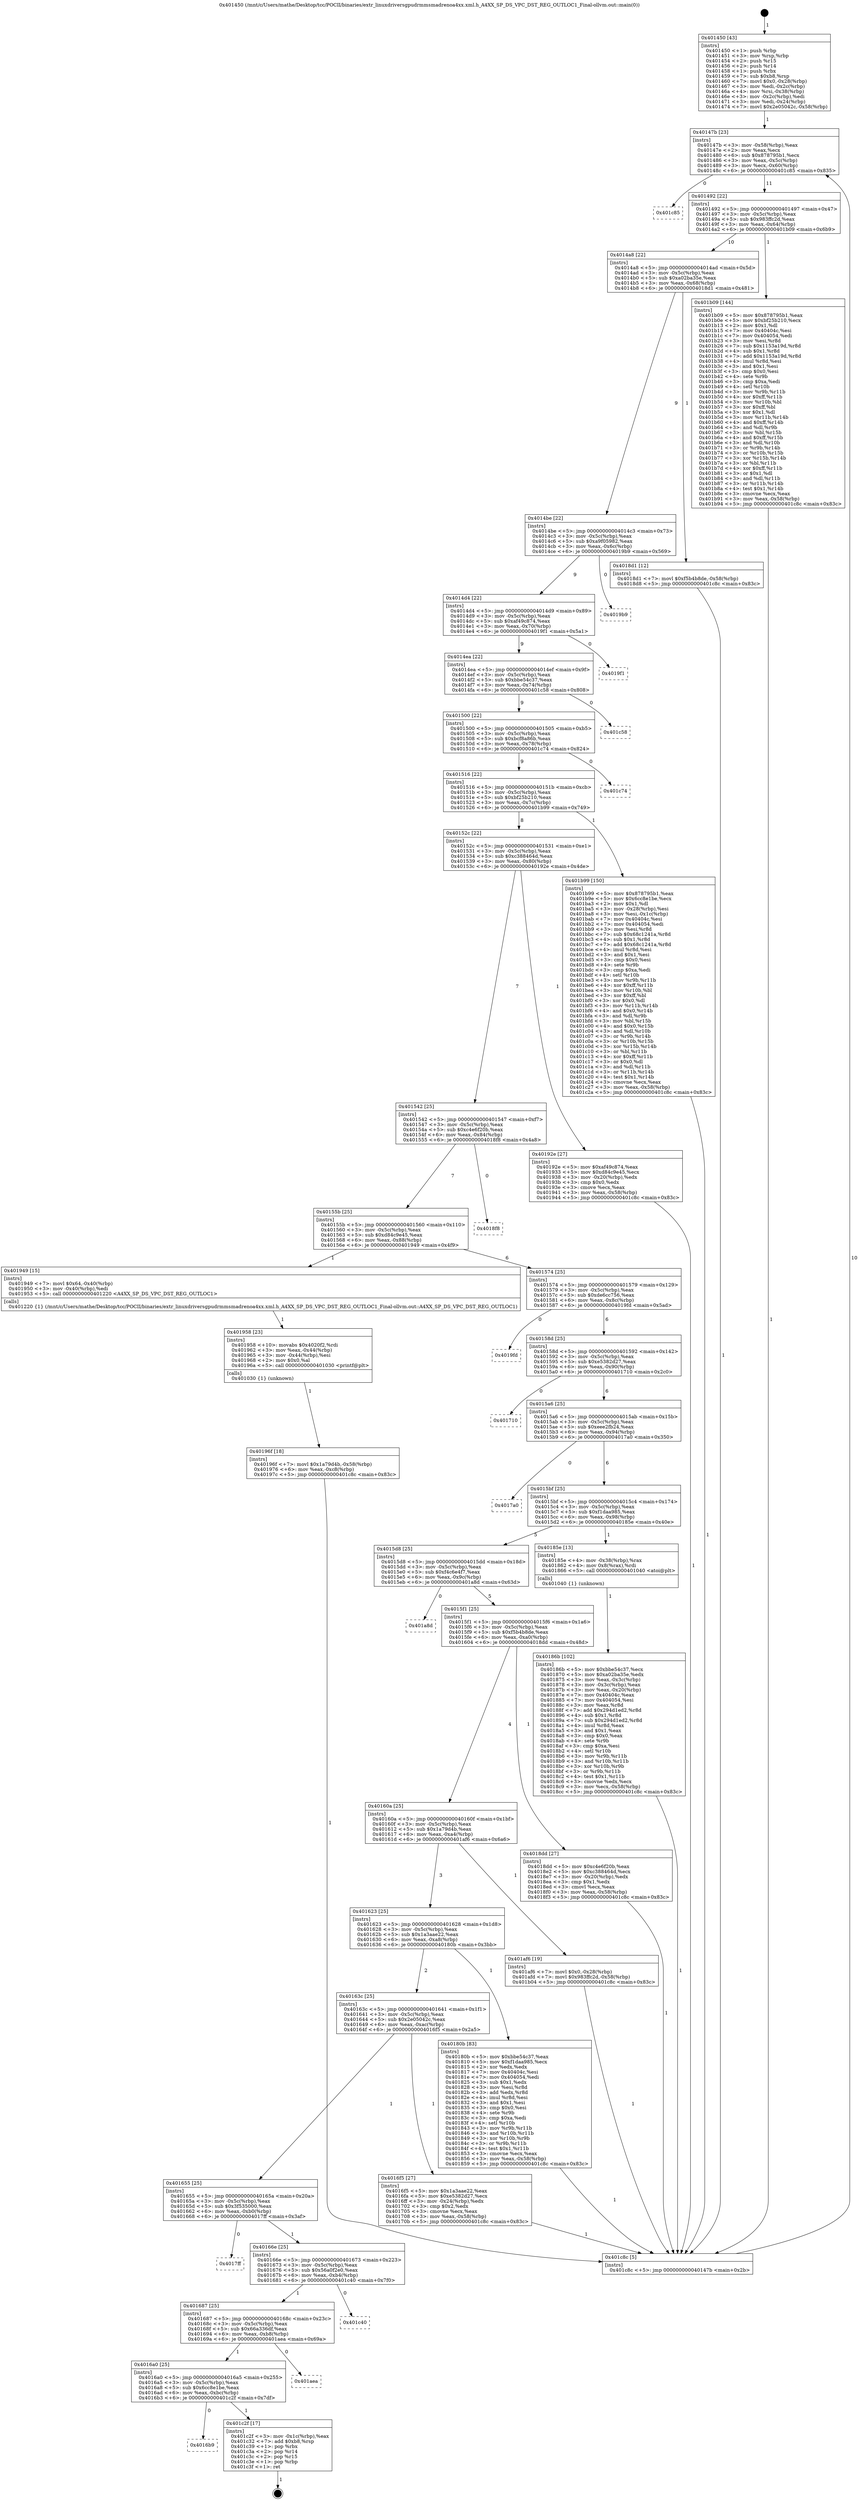 digraph "0x401450" {
  label = "0x401450 (/mnt/c/Users/mathe/Desktop/tcc/POCII/binaries/extr_linuxdriversgpudrmmsmadrenoa4xx.xml.h_A4XX_SP_DS_VPC_DST_REG_OUTLOC1_Final-ollvm.out::main(0))"
  labelloc = "t"
  node[shape=record]

  Entry [label="",width=0.3,height=0.3,shape=circle,fillcolor=black,style=filled]
  "0x40147b" [label="{
     0x40147b [23]\l
     | [instrs]\l
     &nbsp;&nbsp;0x40147b \<+3\>: mov -0x58(%rbp),%eax\l
     &nbsp;&nbsp;0x40147e \<+2\>: mov %eax,%ecx\l
     &nbsp;&nbsp;0x401480 \<+6\>: sub $0x878795b1,%ecx\l
     &nbsp;&nbsp;0x401486 \<+3\>: mov %eax,-0x5c(%rbp)\l
     &nbsp;&nbsp;0x401489 \<+3\>: mov %ecx,-0x60(%rbp)\l
     &nbsp;&nbsp;0x40148c \<+6\>: je 0000000000401c85 \<main+0x835\>\l
  }"]
  "0x401c85" [label="{
     0x401c85\l
  }", style=dashed]
  "0x401492" [label="{
     0x401492 [22]\l
     | [instrs]\l
     &nbsp;&nbsp;0x401492 \<+5\>: jmp 0000000000401497 \<main+0x47\>\l
     &nbsp;&nbsp;0x401497 \<+3\>: mov -0x5c(%rbp),%eax\l
     &nbsp;&nbsp;0x40149a \<+5\>: sub $0x983ffc2d,%eax\l
     &nbsp;&nbsp;0x40149f \<+3\>: mov %eax,-0x64(%rbp)\l
     &nbsp;&nbsp;0x4014a2 \<+6\>: je 0000000000401b09 \<main+0x6b9\>\l
  }"]
  Exit [label="",width=0.3,height=0.3,shape=circle,fillcolor=black,style=filled,peripheries=2]
  "0x401b09" [label="{
     0x401b09 [144]\l
     | [instrs]\l
     &nbsp;&nbsp;0x401b09 \<+5\>: mov $0x878795b1,%eax\l
     &nbsp;&nbsp;0x401b0e \<+5\>: mov $0xbf25b210,%ecx\l
     &nbsp;&nbsp;0x401b13 \<+2\>: mov $0x1,%dl\l
     &nbsp;&nbsp;0x401b15 \<+7\>: mov 0x40404c,%esi\l
     &nbsp;&nbsp;0x401b1c \<+7\>: mov 0x404054,%edi\l
     &nbsp;&nbsp;0x401b23 \<+3\>: mov %esi,%r8d\l
     &nbsp;&nbsp;0x401b26 \<+7\>: sub $0x1153a19d,%r8d\l
     &nbsp;&nbsp;0x401b2d \<+4\>: sub $0x1,%r8d\l
     &nbsp;&nbsp;0x401b31 \<+7\>: add $0x1153a19d,%r8d\l
     &nbsp;&nbsp;0x401b38 \<+4\>: imul %r8d,%esi\l
     &nbsp;&nbsp;0x401b3c \<+3\>: and $0x1,%esi\l
     &nbsp;&nbsp;0x401b3f \<+3\>: cmp $0x0,%esi\l
     &nbsp;&nbsp;0x401b42 \<+4\>: sete %r9b\l
     &nbsp;&nbsp;0x401b46 \<+3\>: cmp $0xa,%edi\l
     &nbsp;&nbsp;0x401b49 \<+4\>: setl %r10b\l
     &nbsp;&nbsp;0x401b4d \<+3\>: mov %r9b,%r11b\l
     &nbsp;&nbsp;0x401b50 \<+4\>: xor $0xff,%r11b\l
     &nbsp;&nbsp;0x401b54 \<+3\>: mov %r10b,%bl\l
     &nbsp;&nbsp;0x401b57 \<+3\>: xor $0xff,%bl\l
     &nbsp;&nbsp;0x401b5a \<+3\>: xor $0x1,%dl\l
     &nbsp;&nbsp;0x401b5d \<+3\>: mov %r11b,%r14b\l
     &nbsp;&nbsp;0x401b60 \<+4\>: and $0xff,%r14b\l
     &nbsp;&nbsp;0x401b64 \<+3\>: and %dl,%r9b\l
     &nbsp;&nbsp;0x401b67 \<+3\>: mov %bl,%r15b\l
     &nbsp;&nbsp;0x401b6a \<+4\>: and $0xff,%r15b\l
     &nbsp;&nbsp;0x401b6e \<+3\>: and %dl,%r10b\l
     &nbsp;&nbsp;0x401b71 \<+3\>: or %r9b,%r14b\l
     &nbsp;&nbsp;0x401b74 \<+3\>: or %r10b,%r15b\l
     &nbsp;&nbsp;0x401b77 \<+3\>: xor %r15b,%r14b\l
     &nbsp;&nbsp;0x401b7a \<+3\>: or %bl,%r11b\l
     &nbsp;&nbsp;0x401b7d \<+4\>: xor $0xff,%r11b\l
     &nbsp;&nbsp;0x401b81 \<+3\>: or $0x1,%dl\l
     &nbsp;&nbsp;0x401b84 \<+3\>: and %dl,%r11b\l
     &nbsp;&nbsp;0x401b87 \<+3\>: or %r11b,%r14b\l
     &nbsp;&nbsp;0x401b8a \<+4\>: test $0x1,%r14b\l
     &nbsp;&nbsp;0x401b8e \<+3\>: cmovne %ecx,%eax\l
     &nbsp;&nbsp;0x401b91 \<+3\>: mov %eax,-0x58(%rbp)\l
     &nbsp;&nbsp;0x401b94 \<+5\>: jmp 0000000000401c8c \<main+0x83c\>\l
  }"]
  "0x4014a8" [label="{
     0x4014a8 [22]\l
     | [instrs]\l
     &nbsp;&nbsp;0x4014a8 \<+5\>: jmp 00000000004014ad \<main+0x5d\>\l
     &nbsp;&nbsp;0x4014ad \<+3\>: mov -0x5c(%rbp),%eax\l
     &nbsp;&nbsp;0x4014b0 \<+5\>: sub $0xa02ba35e,%eax\l
     &nbsp;&nbsp;0x4014b5 \<+3\>: mov %eax,-0x68(%rbp)\l
     &nbsp;&nbsp;0x4014b8 \<+6\>: je 00000000004018d1 \<main+0x481\>\l
  }"]
  "0x4016b9" [label="{
     0x4016b9\l
  }", style=dashed]
  "0x4018d1" [label="{
     0x4018d1 [12]\l
     | [instrs]\l
     &nbsp;&nbsp;0x4018d1 \<+7\>: movl $0xf5b4b8de,-0x58(%rbp)\l
     &nbsp;&nbsp;0x4018d8 \<+5\>: jmp 0000000000401c8c \<main+0x83c\>\l
  }"]
  "0x4014be" [label="{
     0x4014be [22]\l
     | [instrs]\l
     &nbsp;&nbsp;0x4014be \<+5\>: jmp 00000000004014c3 \<main+0x73\>\l
     &nbsp;&nbsp;0x4014c3 \<+3\>: mov -0x5c(%rbp),%eax\l
     &nbsp;&nbsp;0x4014c6 \<+5\>: sub $0xa9f05982,%eax\l
     &nbsp;&nbsp;0x4014cb \<+3\>: mov %eax,-0x6c(%rbp)\l
     &nbsp;&nbsp;0x4014ce \<+6\>: je 00000000004019b9 \<main+0x569\>\l
  }"]
  "0x401c2f" [label="{
     0x401c2f [17]\l
     | [instrs]\l
     &nbsp;&nbsp;0x401c2f \<+3\>: mov -0x1c(%rbp),%eax\l
     &nbsp;&nbsp;0x401c32 \<+7\>: add $0xb8,%rsp\l
     &nbsp;&nbsp;0x401c39 \<+1\>: pop %rbx\l
     &nbsp;&nbsp;0x401c3a \<+2\>: pop %r14\l
     &nbsp;&nbsp;0x401c3c \<+2\>: pop %r15\l
     &nbsp;&nbsp;0x401c3e \<+1\>: pop %rbp\l
     &nbsp;&nbsp;0x401c3f \<+1\>: ret\l
  }"]
  "0x4019b9" [label="{
     0x4019b9\l
  }", style=dashed]
  "0x4014d4" [label="{
     0x4014d4 [22]\l
     | [instrs]\l
     &nbsp;&nbsp;0x4014d4 \<+5\>: jmp 00000000004014d9 \<main+0x89\>\l
     &nbsp;&nbsp;0x4014d9 \<+3\>: mov -0x5c(%rbp),%eax\l
     &nbsp;&nbsp;0x4014dc \<+5\>: sub $0xaf49c874,%eax\l
     &nbsp;&nbsp;0x4014e1 \<+3\>: mov %eax,-0x70(%rbp)\l
     &nbsp;&nbsp;0x4014e4 \<+6\>: je 00000000004019f1 \<main+0x5a1\>\l
  }"]
  "0x4016a0" [label="{
     0x4016a0 [25]\l
     | [instrs]\l
     &nbsp;&nbsp;0x4016a0 \<+5\>: jmp 00000000004016a5 \<main+0x255\>\l
     &nbsp;&nbsp;0x4016a5 \<+3\>: mov -0x5c(%rbp),%eax\l
     &nbsp;&nbsp;0x4016a8 \<+5\>: sub $0x6cc8e1be,%eax\l
     &nbsp;&nbsp;0x4016ad \<+6\>: mov %eax,-0xbc(%rbp)\l
     &nbsp;&nbsp;0x4016b3 \<+6\>: je 0000000000401c2f \<main+0x7df\>\l
  }"]
  "0x4019f1" [label="{
     0x4019f1\l
  }", style=dashed]
  "0x4014ea" [label="{
     0x4014ea [22]\l
     | [instrs]\l
     &nbsp;&nbsp;0x4014ea \<+5\>: jmp 00000000004014ef \<main+0x9f\>\l
     &nbsp;&nbsp;0x4014ef \<+3\>: mov -0x5c(%rbp),%eax\l
     &nbsp;&nbsp;0x4014f2 \<+5\>: sub $0xbbe54c37,%eax\l
     &nbsp;&nbsp;0x4014f7 \<+3\>: mov %eax,-0x74(%rbp)\l
     &nbsp;&nbsp;0x4014fa \<+6\>: je 0000000000401c58 \<main+0x808\>\l
  }"]
  "0x401aea" [label="{
     0x401aea\l
  }", style=dashed]
  "0x401c58" [label="{
     0x401c58\l
  }", style=dashed]
  "0x401500" [label="{
     0x401500 [22]\l
     | [instrs]\l
     &nbsp;&nbsp;0x401500 \<+5\>: jmp 0000000000401505 \<main+0xb5\>\l
     &nbsp;&nbsp;0x401505 \<+3\>: mov -0x5c(%rbp),%eax\l
     &nbsp;&nbsp;0x401508 \<+5\>: sub $0xbcf8a86b,%eax\l
     &nbsp;&nbsp;0x40150d \<+3\>: mov %eax,-0x78(%rbp)\l
     &nbsp;&nbsp;0x401510 \<+6\>: je 0000000000401c74 \<main+0x824\>\l
  }"]
  "0x401687" [label="{
     0x401687 [25]\l
     | [instrs]\l
     &nbsp;&nbsp;0x401687 \<+5\>: jmp 000000000040168c \<main+0x23c\>\l
     &nbsp;&nbsp;0x40168c \<+3\>: mov -0x5c(%rbp),%eax\l
     &nbsp;&nbsp;0x40168f \<+5\>: sub $0x66a336df,%eax\l
     &nbsp;&nbsp;0x401694 \<+6\>: mov %eax,-0xb8(%rbp)\l
     &nbsp;&nbsp;0x40169a \<+6\>: je 0000000000401aea \<main+0x69a\>\l
  }"]
  "0x401c74" [label="{
     0x401c74\l
  }", style=dashed]
  "0x401516" [label="{
     0x401516 [22]\l
     | [instrs]\l
     &nbsp;&nbsp;0x401516 \<+5\>: jmp 000000000040151b \<main+0xcb\>\l
     &nbsp;&nbsp;0x40151b \<+3\>: mov -0x5c(%rbp),%eax\l
     &nbsp;&nbsp;0x40151e \<+5\>: sub $0xbf25b210,%eax\l
     &nbsp;&nbsp;0x401523 \<+3\>: mov %eax,-0x7c(%rbp)\l
     &nbsp;&nbsp;0x401526 \<+6\>: je 0000000000401b99 \<main+0x749\>\l
  }"]
  "0x401c40" [label="{
     0x401c40\l
  }", style=dashed]
  "0x401b99" [label="{
     0x401b99 [150]\l
     | [instrs]\l
     &nbsp;&nbsp;0x401b99 \<+5\>: mov $0x878795b1,%eax\l
     &nbsp;&nbsp;0x401b9e \<+5\>: mov $0x6cc8e1be,%ecx\l
     &nbsp;&nbsp;0x401ba3 \<+2\>: mov $0x1,%dl\l
     &nbsp;&nbsp;0x401ba5 \<+3\>: mov -0x28(%rbp),%esi\l
     &nbsp;&nbsp;0x401ba8 \<+3\>: mov %esi,-0x1c(%rbp)\l
     &nbsp;&nbsp;0x401bab \<+7\>: mov 0x40404c,%esi\l
     &nbsp;&nbsp;0x401bb2 \<+7\>: mov 0x404054,%edi\l
     &nbsp;&nbsp;0x401bb9 \<+3\>: mov %esi,%r8d\l
     &nbsp;&nbsp;0x401bbc \<+7\>: sub $0x68c1241a,%r8d\l
     &nbsp;&nbsp;0x401bc3 \<+4\>: sub $0x1,%r8d\l
     &nbsp;&nbsp;0x401bc7 \<+7\>: add $0x68c1241a,%r8d\l
     &nbsp;&nbsp;0x401bce \<+4\>: imul %r8d,%esi\l
     &nbsp;&nbsp;0x401bd2 \<+3\>: and $0x1,%esi\l
     &nbsp;&nbsp;0x401bd5 \<+3\>: cmp $0x0,%esi\l
     &nbsp;&nbsp;0x401bd8 \<+4\>: sete %r9b\l
     &nbsp;&nbsp;0x401bdc \<+3\>: cmp $0xa,%edi\l
     &nbsp;&nbsp;0x401bdf \<+4\>: setl %r10b\l
     &nbsp;&nbsp;0x401be3 \<+3\>: mov %r9b,%r11b\l
     &nbsp;&nbsp;0x401be6 \<+4\>: xor $0xff,%r11b\l
     &nbsp;&nbsp;0x401bea \<+3\>: mov %r10b,%bl\l
     &nbsp;&nbsp;0x401bed \<+3\>: xor $0xff,%bl\l
     &nbsp;&nbsp;0x401bf0 \<+3\>: xor $0x0,%dl\l
     &nbsp;&nbsp;0x401bf3 \<+3\>: mov %r11b,%r14b\l
     &nbsp;&nbsp;0x401bf6 \<+4\>: and $0x0,%r14b\l
     &nbsp;&nbsp;0x401bfa \<+3\>: and %dl,%r9b\l
     &nbsp;&nbsp;0x401bfd \<+3\>: mov %bl,%r15b\l
     &nbsp;&nbsp;0x401c00 \<+4\>: and $0x0,%r15b\l
     &nbsp;&nbsp;0x401c04 \<+3\>: and %dl,%r10b\l
     &nbsp;&nbsp;0x401c07 \<+3\>: or %r9b,%r14b\l
     &nbsp;&nbsp;0x401c0a \<+3\>: or %r10b,%r15b\l
     &nbsp;&nbsp;0x401c0d \<+3\>: xor %r15b,%r14b\l
     &nbsp;&nbsp;0x401c10 \<+3\>: or %bl,%r11b\l
     &nbsp;&nbsp;0x401c13 \<+4\>: xor $0xff,%r11b\l
     &nbsp;&nbsp;0x401c17 \<+3\>: or $0x0,%dl\l
     &nbsp;&nbsp;0x401c1a \<+3\>: and %dl,%r11b\l
     &nbsp;&nbsp;0x401c1d \<+3\>: or %r11b,%r14b\l
     &nbsp;&nbsp;0x401c20 \<+4\>: test $0x1,%r14b\l
     &nbsp;&nbsp;0x401c24 \<+3\>: cmovne %ecx,%eax\l
     &nbsp;&nbsp;0x401c27 \<+3\>: mov %eax,-0x58(%rbp)\l
     &nbsp;&nbsp;0x401c2a \<+5\>: jmp 0000000000401c8c \<main+0x83c\>\l
  }"]
  "0x40152c" [label="{
     0x40152c [22]\l
     | [instrs]\l
     &nbsp;&nbsp;0x40152c \<+5\>: jmp 0000000000401531 \<main+0xe1\>\l
     &nbsp;&nbsp;0x401531 \<+3\>: mov -0x5c(%rbp),%eax\l
     &nbsp;&nbsp;0x401534 \<+5\>: sub $0xc388464d,%eax\l
     &nbsp;&nbsp;0x401539 \<+3\>: mov %eax,-0x80(%rbp)\l
     &nbsp;&nbsp;0x40153c \<+6\>: je 000000000040192e \<main+0x4de\>\l
  }"]
  "0x40166e" [label="{
     0x40166e [25]\l
     | [instrs]\l
     &nbsp;&nbsp;0x40166e \<+5\>: jmp 0000000000401673 \<main+0x223\>\l
     &nbsp;&nbsp;0x401673 \<+3\>: mov -0x5c(%rbp),%eax\l
     &nbsp;&nbsp;0x401676 \<+5\>: sub $0x56a0f2e0,%eax\l
     &nbsp;&nbsp;0x40167b \<+6\>: mov %eax,-0xb4(%rbp)\l
     &nbsp;&nbsp;0x401681 \<+6\>: je 0000000000401c40 \<main+0x7f0\>\l
  }"]
  "0x40192e" [label="{
     0x40192e [27]\l
     | [instrs]\l
     &nbsp;&nbsp;0x40192e \<+5\>: mov $0xaf49c874,%eax\l
     &nbsp;&nbsp;0x401933 \<+5\>: mov $0xd84c9e45,%ecx\l
     &nbsp;&nbsp;0x401938 \<+3\>: mov -0x20(%rbp),%edx\l
     &nbsp;&nbsp;0x40193b \<+3\>: cmp $0x0,%edx\l
     &nbsp;&nbsp;0x40193e \<+3\>: cmove %ecx,%eax\l
     &nbsp;&nbsp;0x401941 \<+3\>: mov %eax,-0x58(%rbp)\l
     &nbsp;&nbsp;0x401944 \<+5\>: jmp 0000000000401c8c \<main+0x83c\>\l
  }"]
  "0x401542" [label="{
     0x401542 [25]\l
     | [instrs]\l
     &nbsp;&nbsp;0x401542 \<+5\>: jmp 0000000000401547 \<main+0xf7\>\l
     &nbsp;&nbsp;0x401547 \<+3\>: mov -0x5c(%rbp),%eax\l
     &nbsp;&nbsp;0x40154a \<+5\>: sub $0xc4e6f20b,%eax\l
     &nbsp;&nbsp;0x40154f \<+6\>: mov %eax,-0x84(%rbp)\l
     &nbsp;&nbsp;0x401555 \<+6\>: je 00000000004018f8 \<main+0x4a8\>\l
  }"]
  "0x4017ff" [label="{
     0x4017ff\l
  }", style=dashed]
  "0x4018f8" [label="{
     0x4018f8\l
  }", style=dashed]
  "0x40155b" [label="{
     0x40155b [25]\l
     | [instrs]\l
     &nbsp;&nbsp;0x40155b \<+5\>: jmp 0000000000401560 \<main+0x110\>\l
     &nbsp;&nbsp;0x401560 \<+3\>: mov -0x5c(%rbp),%eax\l
     &nbsp;&nbsp;0x401563 \<+5\>: sub $0xd84c9e45,%eax\l
     &nbsp;&nbsp;0x401568 \<+6\>: mov %eax,-0x88(%rbp)\l
     &nbsp;&nbsp;0x40156e \<+6\>: je 0000000000401949 \<main+0x4f9\>\l
  }"]
  "0x40196f" [label="{
     0x40196f [18]\l
     | [instrs]\l
     &nbsp;&nbsp;0x40196f \<+7\>: movl $0x1a79d4b,-0x58(%rbp)\l
     &nbsp;&nbsp;0x401976 \<+6\>: mov %eax,-0xc8(%rbp)\l
     &nbsp;&nbsp;0x40197c \<+5\>: jmp 0000000000401c8c \<main+0x83c\>\l
  }"]
  "0x401949" [label="{
     0x401949 [15]\l
     | [instrs]\l
     &nbsp;&nbsp;0x401949 \<+7\>: movl $0x64,-0x40(%rbp)\l
     &nbsp;&nbsp;0x401950 \<+3\>: mov -0x40(%rbp),%edi\l
     &nbsp;&nbsp;0x401953 \<+5\>: call 0000000000401220 \<A4XX_SP_DS_VPC_DST_REG_OUTLOC1\>\l
     | [calls]\l
     &nbsp;&nbsp;0x401220 \{1\} (/mnt/c/Users/mathe/Desktop/tcc/POCII/binaries/extr_linuxdriversgpudrmmsmadrenoa4xx.xml.h_A4XX_SP_DS_VPC_DST_REG_OUTLOC1_Final-ollvm.out::A4XX_SP_DS_VPC_DST_REG_OUTLOC1)\l
  }"]
  "0x401574" [label="{
     0x401574 [25]\l
     | [instrs]\l
     &nbsp;&nbsp;0x401574 \<+5\>: jmp 0000000000401579 \<main+0x129\>\l
     &nbsp;&nbsp;0x401579 \<+3\>: mov -0x5c(%rbp),%eax\l
     &nbsp;&nbsp;0x40157c \<+5\>: sub $0xde6cc756,%eax\l
     &nbsp;&nbsp;0x401581 \<+6\>: mov %eax,-0x8c(%rbp)\l
     &nbsp;&nbsp;0x401587 \<+6\>: je 00000000004019fd \<main+0x5ad\>\l
  }"]
  "0x401958" [label="{
     0x401958 [23]\l
     | [instrs]\l
     &nbsp;&nbsp;0x401958 \<+10\>: movabs $0x4020f2,%rdi\l
     &nbsp;&nbsp;0x401962 \<+3\>: mov %eax,-0x44(%rbp)\l
     &nbsp;&nbsp;0x401965 \<+3\>: mov -0x44(%rbp),%esi\l
     &nbsp;&nbsp;0x401968 \<+2\>: mov $0x0,%al\l
     &nbsp;&nbsp;0x40196a \<+5\>: call 0000000000401030 \<printf@plt\>\l
     | [calls]\l
     &nbsp;&nbsp;0x401030 \{1\} (unknown)\l
  }"]
  "0x4019fd" [label="{
     0x4019fd\l
  }", style=dashed]
  "0x40158d" [label="{
     0x40158d [25]\l
     | [instrs]\l
     &nbsp;&nbsp;0x40158d \<+5\>: jmp 0000000000401592 \<main+0x142\>\l
     &nbsp;&nbsp;0x401592 \<+3\>: mov -0x5c(%rbp),%eax\l
     &nbsp;&nbsp;0x401595 \<+5\>: sub $0xe5382d27,%eax\l
     &nbsp;&nbsp;0x40159a \<+6\>: mov %eax,-0x90(%rbp)\l
     &nbsp;&nbsp;0x4015a0 \<+6\>: je 0000000000401710 \<main+0x2c0\>\l
  }"]
  "0x40186b" [label="{
     0x40186b [102]\l
     | [instrs]\l
     &nbsp;&nbsp;0x40186b \<+5\>: mov $0xbbe54c37,%ecx\l
     &nbsp;&nbsp;0x401870 \<+5\>: mov $0xa02ba35e,%edx\l
     &nbsp;&nbsp;0x401875 \<+3\>: mov %eax,-0x3c(%rbp)\l
     &nbsp;&nbsp;0x401878 \<+3\>: mov -0x3c(%rbp),%eax\l
     &nbsp;&nbsp;0x40187b \<+3\>: mov %eax,-0x20(%rbp)\l
     &nbsp;&nbsp;0x40187e \<+7\>: mov 0x40404c,%eax\l
     &nbsp;&nbsp;0x401885 \<+7\>: mov 0x404054,%esi\l
     &nbsp;&nbsp;0x40188c \<+3\>: mov %eax,%r8d\l
     &nbsp;&nbsp;0x40188f \<+7\>: add $0x294d1ed2,%r8d\l
     &nbsp;&nbsp;0x401896 \<+4\>: sub $0x1,%r8d\l
     &nbsp;&nbsp;0x40189a \<+7\>: sub $0x294d1ed2,%r8d\l
     &nbsp;&nbsp;0x4018a1 \<+4\>: imul %r8d,%eax\l
     &nbsp;&nbsp;0x4018a5 \<+3\>: and $0x1,%eax\l
     &nbsp;&nbsp;0x4018a8 \<+3\>: cmp $0x0,%eax\l
     &nbsp;&nbsp;0x4018ab \<+4\>: sete %r9b\l
     &nbsp;&nbsp;0x4018af \<+3\>: cmp $0xa,%esi\l
     &nbsp;&nbsp;0x4018b2 \<+4\>: setl %r10b\l
     &nbsp;&nbsp;0x4018b6 \<+3\>: mov %r9b,%r11b\l
     &nbsp;&nbsp;0x4018b9 \<+3\>: and %r10b,%r11b\l
     &nbsp;&nbsp;0x4018bc \<+3\>: xor %r10b,%r9b\l
     &nbsp;&nbsp;0x4018bf \<+3\>: or %r9b,%r11b\l
     &nbsp;&nbsp;0x4018c2 \<+4\>: test $0x1,%r11b\l
     &nbsp;&nbsp;0x4018c6 \<+3\>: cmovne %edx,%ecx\l
     &nbsp;&nbsp;0x4018c9 \<+3\>: mov %ecx,-0x58(%rbp)\l
     &nbsp;&nbsp;0x4018cc \<+5\>: jmp 0000000000401c8c \<main+0x83c\>\l
  }"]
  "0x401710" [label="{
     0x401710\l
  }", style=dashed]
  "0x4015a6" [label="{
     0x4015a6 [25]\l
     | [instrs]\l
     &nbsp;&nbsp;0x4015a6 \<+5\>: jmp 00000000004015ab \<main+0x15b\>\l
     &nbsp;&nbsp;0x4015ab \<+3\>: mov -0x5c(%rbp),%eax\l
     &nbsp;&nbsp;0x4015ae \<+5\>: sub $0xeee2fb24,%eax\l
     &nbsp;&nbsp;0x4015b3 \<+6\>: mov %eax,-0x94(%rbp)\l
     &nbsp;&nbsp;0x4015b9 \<+6\>: je 00000000004017a0 \<main+0x350\>\l
  }"]
  "0x401450" [label="{
     0x401450 [43]\l
     | [instrs]\l
     &nbsp;&nbsp;0x401450 \<+1\>: push %rbp\l
     &nbsp;&nbsp;0x401451 \<+3\>: mov %rsp,%rbp\l
     &nbsp;&nbsp;0x401454 \<+2\>: push %r15\l
     &nbsp;&nbsp;0x401456 \<+2\>: push %r14\l
     &nbsp;&nbsp;0x401458 \<+1\>: push %rbx\l
     &nbsp;&nbsp;0x401459 \<+7\>: sub $0xb8,%rsp\l
     &nbsp;&nbsp;0x401460 \<+7\>: movl $0x0,-0x28(%rbp)\l
     &nbsp;&nbsp;0x401467 \<+3\>: mov %edi,-0x2c(%rbp)\l
     &nbsp;&nbsp;0x40146a \<+4\>: mov %rsi,-0x38(%rbp)\l
     &nbsp;&nbsp;0x40146e \<+3\>: mov -0x2c(%rbp),%edi\l
     &nbsp;&nbsp;0x401471 \<+3\>: mov %edi,-0x24(%rbp)\l
     &nbsp;&nbsp;0x401474 \<+7\>: movl $0x2e05042c,-0x58(%rbp)\l
  }"]
  "0x4017a0" [label="{
     0x4017a0\l
  }", style=dashed]
  "0x4015bf" [label="{
     0x4015bf [25]\l
     | [instrs]\l
     &nbsp;&nbsp;0x4015bf \<+5\>: jmp 00000000004015c4 \<main+0x174\>\l
     &nbsp;&nbsp;0x4015c4 \<+3\>: mov -0x5c(%rbp),%eax\l
     &nbsp;&nbsp;0x4015c7 \<+5\>: sub $0xf1daa985,%eax\l
     &nbsp;&nbsp;0x4015cc \<+6\>: mov %eax,-0x98(%rbp)\l
     &nbsp;&nbsp;0x4015d2 \<+6\>: je 000000000040185e \<main+0x40e\>\l
  }"]
  "0x401c8c" [label="{
     0x401c8c [5]\l
     | [instrs]\l
     &nbsp;&nbsp;0x401c8c \<+5\>: jmp 000000000040147b \<main+0x2b\>\l
  }"]
  "0x40185e" [label="{
     0x40185e [13]\l
     | [instrs]\l
     &nbsp;&nbsp;0x40185e \<+4\>: mov -0x38(%rbp),%rax\l
     &nbsp;&nbsp;0x401862 \<+4\>: mov 0x8(%rax),%rdi\l
     &nbsp;&nbsp;0x401866 \<+5\>: call 0000000000401040 \<atoi@plt\>\l
     | [calls]\l
     &nbsp;&nbsp;0x401040 \{1\} (unknown)\l
  }"]
  "0x4015d8" [label="{
     0x4015d8 [25]\l
     | [instrs]\l
     &nbsp;&nbsp;0x4015d8 \<+5\>: jmp 00000000004015dd \<main+0x18d\>\l
     &nbsp;&nbsp;0x4015dd \<+3\>: mov -0x5c(%rbp),%eax\l
     &nbsp;&nbsp;0x4015e0 \<+5\>: sub $0xf4c6e4f7,%eax\l
     &nbsp;&nbsp;0x4015e5 \<+6\>: mov %eax,-0x9c(%rbp)\l
     &nbsp;&nbsp;0x4015eb \<+6\>: je 0000000000401a8d \<main+0x63d\>\l
  }"]
  "0x401655" [label="{
     0x401655 [25]\l
     | [instrs]\l
     &nbsp;&nbsp;0x401655 \<+5\>: jmp 000000000040165a \<main+0x20a\>\l
     &nbsp;&nbsp;0x40165a \<+3\>: mov -0x5c(%rbp),%eax\l
     &nbsp;&nbsp;0x40165d \<+5\>: sub $0x3f535000,%eax\l
     &nbsp;&nbsp;0x401662 \<+6\>: mov %eax,-0xb0(%rbp)\l
     &nbsp;&nbsp;0x401668 \<+6\>: je 00000000004017ff \<main+0x3af\>\l
  }"]
  "0x401a8d" [label="{
     0x401a8d\l
  }", style=dashed]
  "0x4015f1" [label="{
     0x4015f1 [25]\l
     | [instrs]\l
     &nbsp;&nbsp;0x4015f1 \<+5\>: jmp 00000000004015f6 \<main+0x1a6\>\l
     &nbsp;&nbsp;0x4015f6 \<+3\>: mov -0x5c(%rbp),%eax\l
     &nbsp;&nbsp;0x4015f9 \<+5\>: sub $0xf5b4b8de,%eax\l
     &nbsp;&nbsp;0x4015fe \<+6\>: mov %eax,-0xa0(%rbp)\l
     &nbsp;&nbsp;0x401604 \<+6\>: je 00000000004018dd \<main+0x48d\>\l
  }"]
  "0x4016f5" [label="{
     0x4016f5 [27]\l
     | [instrs]\l
     &nbsp;&nbsp;0x4016f5 \<+5\>: mov $0x1a3aae22,%eax\l
     &nbsp;&nbsp;0x4016fa \<+5\>: mov $0xe5382d27,%ecx\l
     &nbsp;&nbsp;0x4016ff \<+3\>: mov -0x24(%rbp),%edx\l
     &nbsp;&nbsp;0x401702 \<+3\>: cmp $0x2,%edx\l
     &nbsp;&nbsp;0x401705 \<+3\>: cmovne %ecx,%eax\l
     &nbsp;&nbsp;0x401708 \<+3\>: mov %eax,-0x58(%rbp)\l
     &nbsp;&nbsp;0x40170b \<+5\>: jmp 0000000000401c8c \<main+0x83c\>\l
  }"]
  "0x4018dd" [label="{
     0x4018dd [27]\l
     | [instrs]\l
     &nbsp;&nbsp;0x4018dd \<+5\>: mov $0xc4e6f20b,%eax\l
     &nbsp;&nbsp;0x4018e2 \<+5\>: mov $0xc388464d,%ecx\l
     &nbsp;&nbsp;0x4018e7 \<+3\>: mov -0x20(%rbp),%edx\l
     &nbsp;&nbsp;0x4018ea \<+3\>: cmp $0x1,%edx\l
     &nbsp;&nbsp;0x4018ed \<+3\>: cmovl %ecx,%eax\l
     &nbsp;&nbsp;0x4018f0 \<+3\>: mov %eax,-0x58(%rbp)\l
     &nbsp;&nbsp;0x4018f3 \<+5\>: jmp 0000000000401c8c \<main+0x83c\>\l
  }"]
  "0x40160a" [label="{
     0x40160a [25]\l
     | [instrs]\l
     &nbsp;&nbsp;0x40160a \<+5\>: jmp 000000000040160f \<main+0x1bf\>\l
     &nbsp;&nbsp;0x40160f \<+3\>: mov -0x5c(%rbp),%eax\l
     &nbsp;&nbsp;0x401612 \<+5\>: sub $0x1a79d4b,%eax\l
     &nbsp;&nbsp;0x401617 \<+6\>: mov %eax,-0xa4(%rbp)\l
     &nbsp;&nbsp;0x40161d \<+6\>: je 0000000000401af6 \<main+0x6a6\>\l
  }"]
  "0x40163c" [label="{
     0x40163c [25]\l
     | [instrs]\l
     &nbsp;&nbsp;0x40163c \<+5\>: jmp 0000000000401641 \<main+0x1f1\>\l
     &nbsp;&nbsp;0x401641 \<+3\>: mov -0x5c(%rbp),%eax\l
     &nbsp;&nbsp;0x401644 \<+5\>: sub $0x2e05042c,%eax\l
     &nbsp;&nbsp;0x401649 \<+6\>: mov %eax,-0xac(%rbp)\l
     &nbsp;&nbsp;0x40164f \<+6\>: je 00000000004016f5 \<main+0x2a5\>\l
  }"]
  "0x401af6" [label="{
     0x401af6 [19]\l
     | [instrs]\l
     &nbsp;&nbsp;0x401af6 \<+7\>: movl $0x0,-0x28(%rbp)\l
     &nbsp;&nbsp;0x401afd \<+7\>: movl $0x983ffc2d,-0x58(%rbp)\l
     &nbsp;&nbsp;0x401b04 \<+5\>: jmp 0000000000401c8c \<main+0x83c\>\l
  }"]
  "0x401623" [label="{
     0x401623 [25]\l
     | [instrs]\l
     &nbsp;&nbsp;0x401623 \<+5\>: jmp 0000000000401628 \<main+0x1d8\>\l
     &nbsp;&nbsp;0x401628 \<+3\>: mov -0x5c(%rbp),%eax\l
     &nbsp;&nbsp;0x40162b \<+5\>: sub $0x1a3aae22,%eax\l
     &nbsp;&nbsp;0x401630 \<+6\>: mov %eax,-0xa8(%rbp)\l
     &nbsp;&nbsp;0x401636 \<+6\>: je 000000000040180b \<main+0x3bb\>\l
  }"]
  "0x40180b" [label="{
     0x40180b [83]\l
     | [instrs]\l
     &nbsp;&nbsp;0x40180b \<+5\>: mov $0xbbe54c37,%eax\l
     &nbsp;&nbsp;0x401810 \<+5\>: mov $0xf1daa985,%ecx\l
     &nbsp;&nbsp;0x401815 \<+2\>: xor %edx,%edx\l
     &nbsp;&nbsp;0x401817 \<+7\>: mov 0x40404c,%esi\l
     &nbsp;&nbsp;0x40181e \<+7\>: mov 0x404054,%edi\l
     &nbsp;&nbsp;0x401825 \<+3\>: sub $0x1,%edx\l
     &nbsp;&nbsp;0x401828 \<+3\>: mov %esi,%r8d\l
     &nbsp;&nbsp;0x40182b \<+3\>: add %edx,%r8d\l
     &nbsp;&nbsp;0x40182e \<+4\>: imul %r8d,%esi\l
     &nbsp;&nbsp;0x401832 \<+3\>: and $0x1,%esi\l
     &nbsp;&nbsp;0x401835 \<+3\>: cmp $0x0,%esi\l
     &nbsp;&nbsp;0x401838 \<+4\>: sete %r9b\l
     &nbsp;&nbsp;0x40183c \<+3\>: cmp $0xa,%edi\l
     &nbsp;&nbsp;0x40183f \<+4\>: setl %r10b\l
     &nbsp;&nbsp;0x401843 \<+3\>: mov %r9b,%r11b\l
     &nbsp;&nbsp;0x401846 \<+3\>: and %r10b,%r11b\l
     &nbsp;&nbsp;0x401849 \<+3\>: xor %r10b,%r9b\l
     &nbsp;&nbsp;0x40184c \<+3\>: or %r9b,%r11b\l
     &nbsp;&nbsp;0x40184f \<+4\>: test $0x1,%r11b\l
     &nbsp;&nbsp;0x401853 \<+3\>: cmovne %ecx,%eax\l
     &nbsp;&nbsp;0x401856 \<+3\>: mov %eax,-0x58(%rbp)\l
     &nbsp;&nbsp;0x401859 \<+5\>: jmp 0000000000401c8c \<main+0x83c\>\l
  }"]
  Entry -> "0x401450" [label=" 1"]
  "0x40147b" -> "0x401c85" [label=" 0"]
  "0x40147b" -> "0x401492" [label=" 11"]
  "0x401c2f" -> Exit [label=" 1"]
  "0x401492" -> "0x401b09" [label=" 1"]
  "0x401492" -> "0x4014a8" [label=" 10"]
  "0x4016a0" -> "0x4016b9" [label=" 0"]
  "0x4014a8" -> "0x4018d1" [label=" 1"]
  "0x4014a8" -> "0x4014be" [label=" 9"]
  "0x4016a0" -> "0x401c2f" [label=" 1"]
  "0x4014be" -> "0x4019b9" [label=" 0"]
  "0x4014be" -> "0x4014d4" [label=" 9"]
  "0x401687" -> "0x4016a0" [label=" 1"]
  "0x4014d4" -> "0x4019f1" [label=" 0"]
  "0x4014d4" -> "0x4014ea" [label=" 9"]
  "0x401687" -> "0x401aea" [label=" 0"]
  "0x4014ea" -> "0x401c58" [label=" 0"]
  "0x4014ea" -> "0x401500" [label=" 9"]
  "0x40166e" -> "0x401687" [label=" 1"]
  "0x401500" -> "0x401c74" [label=" 0"]
  "0x401500" -> "0x401516" [label=" 9"]
  "0x40166e" -> "0x401c40" [label=" 0"]
  "0x401516" -> "0x401b99" [label=" 1"]
  "0x401516" -> "0x40152c" [label=" 8"]
  "0x401655" -> "0x40166e" [label=" 1"]
  "0x40152c" -> "0x40192e" [label=" 1"]
  "0x40152c" -> "0x401542" [label=" 7"]
  "0x401655" -> "0x4017ff" [label=" 0"]
  "0x401542" -> "0x4018f8" [label=" 0"]
  "0x401542" -> "0x40155b" [label=" 7"]
  "0x401b99" -> "0x401c8c" [label=" 1"]
  "0x40155b" -> "0x401949" [label=" 1"]
  "0x40155b" -> "0x401574" [label=" 6"]
  "0x401b09" -> "0x401c8c" [label=" 1"]
  "0x401574" -> "0x4019fd" [label=" 0"]
  "0x401574" -> "0x40158d" [label=" 6"]
  "0x401af6" -> "0x401c8c" [label=" 1"]
  "0x40158d" -> "0x401710" [label=" 0"]
  "0x40158d" -> "0x4015a6" [label=" 6"]
  "0x40196f" -> "0x401c8c" [label=" 1"]
  "0x4015a6" -> "0x4017a0" [label=" 0"]
  "0x4015a6" -> "0x4015bf" [label=" 6"]
  "0x401958" -> "0x40196f" [label=" 1"]
  "0x4015bf" -> "0x40185e" [label=" 1"]
  "0x4015bf" -> "0x4015d8" [label=" 5"]
  "0x401949" -> "0x401958" [label=" 1"]
  "0x4015d8" -> "0x401a8d" [label=" 0"]
  "0x4015d8" -> "0x4015f1" [label=" 5"]
  "0x40192e" -> "0x401c8c" [label=" 1"]
  "0x4015f1" -> "0x4018dd" [label=" 1"]
  "0x4015f1" -> "0x40160a" [label=" 4"]
  "0x4018dd" -> "0x401c8c" [label=" 1"]
  "0x40160a" -> "0x401af6" [label=" 1"]
  "0x40160a" -> "0x401623" [label=" 3"]
  "0x40186b" -> "0x401c8c" [label=" 1"]
  "0x401623" -> "0x40180b" [label=" 1"]
  "0x401623" -> "0x40163c" [label=" 2"]
  "0x4018d1" -> "0x401c8c" [label=" 1"]
  "0x40163c" -> "0x4016f5" [label=" 1"]
  "0x40163c" -> "0x401655" [label=" 1"]
  "0x4016f5" -> "0x401c8c" [label=" 1"]
  "0x401450" -> "0x40147b" [label=" 1"]
  "0x401c8c" -> "0x40147b" [label=" 10"]
  "0x40180b" -> "0x401c8c" [label=" 1"]
  "0x40185e" -> "0x40186b" [label=" 1"]
}
